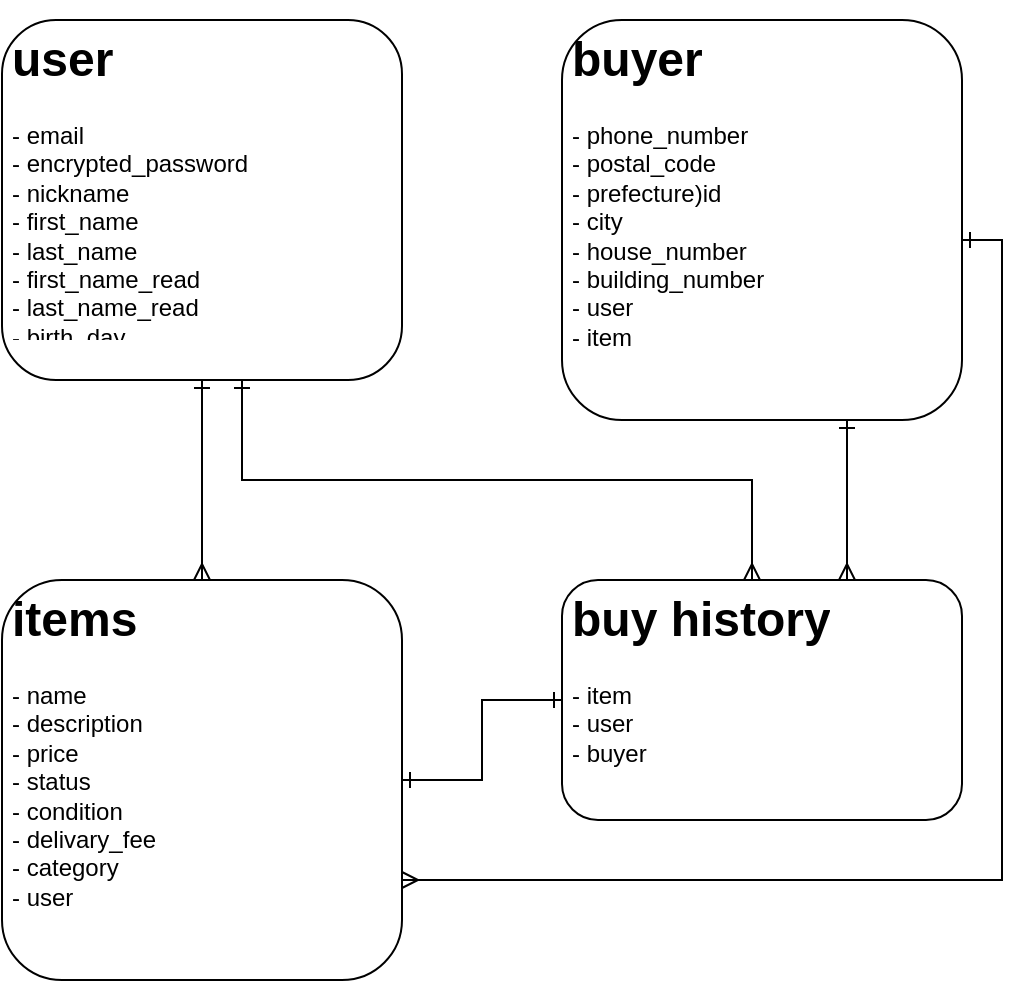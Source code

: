 <mxfile version="14.2.4" type="embed">
    <diagram id="aIKD6dC0x6TLGtxiai0q" name="ページ1">
        <mxGraphModel dx="1136" dy="807" grid="1" gridSize="10" guides="1" tooltips="1" connect="1" arrows="1" fold="1" page="1" pageScale="1" pageWidth="850" pageHeight="1100" math="0" shadow="0">
            <root>
                <mxCell id="0"/>
                <mxCell id="1" parent="0"/>
                <mxCell id="17" value="" style="rounded=1;whiteSpace=wrap;html=1;" vertex="1" parent="1">
                    <mxGeometry x="80" y="400" width="200" height="200" as="geometry"/>
                </mxCell>
                <mxCell id="16" value="" style="rounded=1;whiteSpace=wrap;html=1;" vertex="1" parent="1">
                    <mxGeometry x="360" y="120" width="200" height="200" as="geometry"/>
                </mxCell>
                <mxCell id="15" value="" style="rounded=1;whiteSpace=wrap;html=1;" vertex="1" parent="1">
                    <mxGeometry x="360" y="400" width="200" height="120" as="geometry"/>
                </mxCell>
                <mxCell id="8" value="" style="rounded=1;whiteSpace=wrap;html=1;" vertex="1" parent="1">
                    <mxGeometry x="80" y="120" width="200" height="180" as="geometry"/>
                </mxCell>
                <mxCell id="7" value="&lt;h1&gt;user&lt;/h1&gt;&lt;div&gt;- email&lt;/div&gt;&lt;div&gt;- encrypted_password&lt;/div&gt;&lt;div&gt;- nickname&lt;/div&gt;&lt;div&gt;- first_name&lt;/div&gt;&lt;div&gt;- last_name&lt;/div&gt;&lt;div&gt;- first_name_read&lt;/div&gt;&lt;div&gt;- last_name_read&lt;/div&gt;&lt;div&gt;- birth_day&lt;/div&gt;" style="text;html=1;strokeColor=none;fillColor=none;spacing=5;spacingTop=-20;whiteSpace=wrap;overflow=hidden;rounded=0;" vertex="1" parent="1">
                    <mxGeometry x="80" y="120" width="190" height="160" as="geometry"/>
                </mxCell>
                <mxCell id="18" style="edgeStyle=orthogonalEdgeStyle;rounded=0;orthogonalLoop=1;jettySize=auto;html=1;exitX=0.5;exitY=0;exitDx=0;exitDy=0;entryX=0.5;entryY=1;entryDx=0;entryDy=0;startArrow=ERmany;startFill=0;endArrow=ERone;endFill=0;" edge="1" parent="1" source="10" target="8">
                    <mxGeometry relative="1" as="geometry"/>
                </mxCell>
                <mxCell id="20" style="edgeStyle=orthogonalEdgeStyle;rounded=0;orthogonalLoop=1;jettySize=auto;html=1;exitX=1;exitY=0.5;exitDx=0;exitDy=0;startArrow=ERone;startFill=0;endArrow=ERone;endFill=0;" edge="1" parent="1" source="10" target="13">
                    <mxGeometry relative="1" as="geometry"/>
                </mxCell>
                <mxCell id="21" style="edgeStyle=orthogonalEdgeStyle;rounded=0;orthogonalLoop=1;jettySize=auto;html=1;exitX=1;exitY=0.75;exitDx=0;exitDy=0;entryX=1;entryY=0.55;entryDx=0;entryDy=0;entryPerimeter=0;startArrow=ERmany;startFill=0;endArrow=ERone;endFill=0;" edge="1" parent="1" source="10" target="16">
                    <mxGeometry relative="1" as="geometry"/>
                </mxCell>
                <mxCell id="10" value="&lt;h1&gt;items&lt;/h1&gt;&lt;div&gt;- name&lt;/div&gt;&lt;div&gt;- description&lt;/div&gt;&lt;div&gt;- price&lt;/div&gt;&lt;div&gt;- status&lt;/div&gt;&lt;div&gt;- condition&lt;/div&gt;&lt;div&gt;- delivary_fee&lt;/div&gt;&lt;div&gt;- category&lt;/div&gt;&lt;div&gt;- user&lt;/div&gt;" style="text;html=1;strokeColor=none;fillColor=none;spacing=5;spacingTop=-20;whiteSpace=wrap;overflow=hidden;rounded=0;" vertex="1" parent="1">
                    <mxGeometry x="80" y="400" width="200" height="200" as="geometry"/>
                </mxCell>
                <mxCell id="19" style="edgeStyle=orthogonalEdgeStyle;rounded=0;orthogonalLoop=1;jettySize=auto;html=1;exitX=0.75;exitY=1;exitDx=0;exitDy=0;entryX=0.75;entryY=0;entryDx=0;entryDy=0;startArrow=ERone;startFill=0;endArrow=ERmany;endFill=0;" edge="1" parent="1" source="11" target="13">
                    <mxGeometry relative="1" as="geometry"/>
                </mxCell>
                <mxCell id="11" value="&lt;h1&gt;buyer&lt;/h1&gt;&lt;div&gt;- phone_number&lt;/div&gt;&lt;div&gt;- postal_code&lt;/div&gt;&lt;div&gt;- prefecture)id&lt;/div&gt;&lt;div&gt;- city&lt;/div&gt;&lt;div&gt;- house_number&lt;/div&gt;&lt;div&gt;- building_number&lt;/div&gt;&lt;div&gt;- user&lt;/div&gt;&lt;div&gt;- item&lt;/div&gt;" style="text;html=1;strokeColor=none;fillColor=none;spacing=5;spacingTop=-20;whiteSpace=wrap;overflow=hidden;rounded=0;" vertex="1" parent="1">
                    <mxGeometry x="360" y="120" width="190" height="200" as="geometry"/>
                </mxCell>
                <mxCell id="14" style="edgeStyle=orthogonalEdgeStyle;rounded=0;orthogonalLoop=1;jettySize=auto;html=1;exitX=0.5;exitY=0;exitDx=0;exitDy=0;entryX=0.6;entryY=1;entryDx=0;entryDy=0;entryPerimeter=0;startArrow=ERmany;startFill=0;endArrow=ERone;endFill=0;" edge="1" parent="1" source="13" target="8">
                    <mxGeometry relative="1" as="geometry"/>
                </mxCell>
                <mxCell id="13" value="&lt;h1&gt;buy history&lt;/h1&gt;&lt;div&gt;- item&lt;/div&gt;&lt;div&gt;- user&lt;/div&gt;&lt;div&gt;- buyer&lt;/div&gt;" style="text;html=1;strokeColor=none;fillColor=none;spacing=5;spacingTop=-20;whiteSpace=wrap;overflow=hidden;rounded=0;" vertex="1" parent="1">
                    <mxGeometry x="360" y="400" width="190" height="120" as="geometry"/>
                </mxCell>
            </root>
        </mxGraphModel>
    </diagram>
</mxfile>